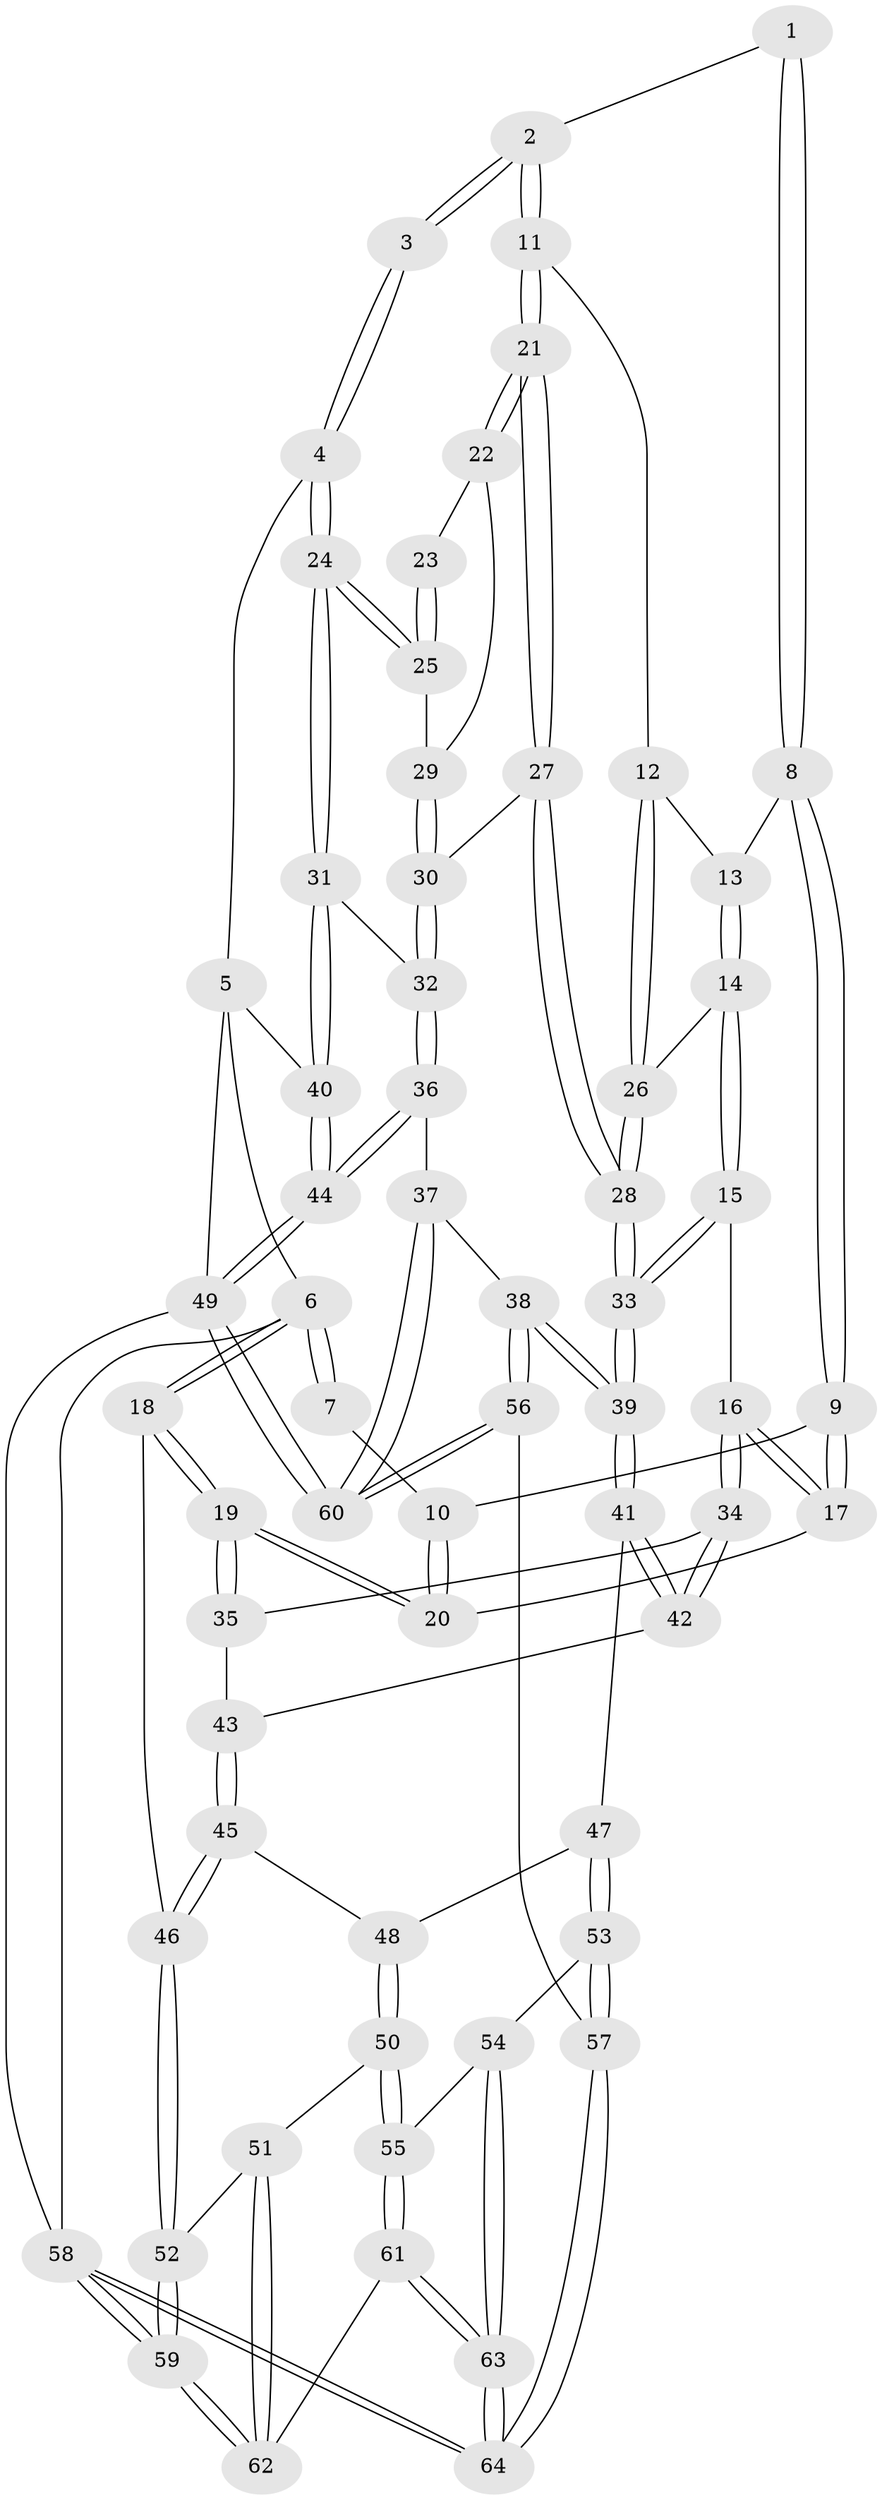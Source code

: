 // coarse degree distribution, {3: 0.2631578947368421, 4: 0.3157894736842105, 5: 0.3157894736842105, 6: 0.10526315789473684}
// Generated by graph-tools (version 1.1) at 2025/24/03/03/25 07:24:36]
// undirected, 64 vertices, 157 edges
graph export_dot {
graph [start="1"]
  node [color=gray90,style=filled];
  1 [pos="+0.41861852035985475+0"];
  2 [pos="+0.6809094767290573+0"];
  3 [pos="+0.9784652059878336+0"];
  4 [pos="+1+0"];
  5 [pos="+1+0"];
  6 [pos="+0+0"];
  7 [pos="+0.16616814386469483+0"];
  8 [pos="+0.3910618866232894+0.14250751809138845"];
  9 [pos="+0.24675575762711352+0.2330823870470326"];
  10 [pos="+0.14646431467063048+0.12564752218688416"];
  11 [pos="+0.5805066406609787+0.24637649060328976"];
  12 [pos="+0.5378817049908656+0.25269016703421904"];
  13 [pos="+0.39416561154534263+0.1508522012032165"];
  14 [pos="+0.39485479839799237+0.33249973377834"];
  15 [pos="+0.3720634230402961+0.35628864203283195"];
  16 [pos="+0.29974270373306117+0.38682816001497305"];
  17 [pos="+0.2638732103973775+0.3423096607406725"];
  18 [pos="+0+0.4055694585044438"];
  19 [pos="+0+0.4039582850837417"];
  20 [pos="+0+0.3049368056605161"];
  21 [pos="+0.6233106294442495+0.31797826123681294"];
  22 [pos="+0.6795331098379916+0.3082210760062289"];
  23 [pos="+0.8663422021051141+0.059844347933312586"];
  24 [pos="+0.8665322258320735+0.4316643034927099"];
  25 [pos="+0.8066453025482389+0.34319340886586125"];
  26 [pos="+0.426154809511168+0.32399540178723724"];
  27 [pos="+0.6080132955835806+0.398634378616169"];
  28 [pos="+0.5984738588219344+0.40658485410884926"];
  29 [pos="+0.7789550746063019+0.34198073493301234"];
  30 [pos="+0.6801904362749077+0.43516347383004583"];
  31 [pos="+0.8698920098048406+0.44757283182821367"];
  32 [pos="+0.7903948761829132+0.540153967452637"];
  33 [pos="+0.5420590032547395+0.48626727248757723"];
  34 [pos="+0.29712830454832906+0.39690170364596855"];
  35 [pos="+0.1604931174878918+0.4914834875255848"];
  36 [pos="+0.7668863394917564+0.6371693223121041"];
  37 [pos="+0.7155987846385439+0.6612953322657181"];
  38 [pos="+0.5821655366174138+0.7061285582505354"];
  39 [pos="+0.5163817861572717+0.6543164947070751"];
  40 [pos="+1+0.49714613645520245"];
  41 [pos="+0.4580123910642701+0.648409819421109"];
  42 [pos="+0.3588689948920114+0.546040745238134"];
  43 [pos="+0.1850140132114323+0.6069906237126383"];
  44 [pos="+1+0.871397201940904"];
  45 [pos="+0.17505259356467384+0.6465554183923363"];
  46 [pos="+0+0.5150208458248438"];
  47 [pos="+0.3661492829057872+0.7027442576390142"];
  48 [pos="+0.18126901958716193+0.6776217181159551"];
  49 [pos="+1+1"];
  50 [pos="+0.15626117159118275+0.7233535298175869"];
  51 [pos="+0.09795879165690738+0.7513288061247206"];
  52 [pos="+0+0.5845605113111585"];
  53 [pos="+0.3224878816976994+0.8015341282780313"];
  54 [pos="+0.26536013796087243+0.8316030895951964"];
  55 [pos="+0.19784649890573597+0.7850403281253517"];
  56 [pos="+0.5756401086915849+1"];
  57 [pos="+0.5237492376943008+1"];
  58 [pos="+0+1"];
  59 [pos="+0+0.9742580195543611"];
  60 [pos="+0.9983302099131875+1"];
  61 [pos="+0.13594748887126018+0.9291309363718468"];
  62 [pos="+0.0593642276557758+0.8729343507401743"];
  63 [pos="+0.21764205810969806+1"];
  64 [pos="+0.25876517850594843+1"];
  1 -- 2;
  1 -- 8;
  1 -- 8;
  2 -- 3;
  2 -- 3;
  2 -- 11;
  2 -- 11;
  3 -- 4;
  3 -- 4;
  4 -- 5;
  4 -- 24;
  4 -- 24;
  5 -- 6;
  5 -- 40;
  5 -- 49;
  6 -- 7;
  6 -- 7;
  6 -- 18;
  6 -- 18;
  6 -- 58;
  7 -- 10;
  8 -- 9;
  8 -- 9;
  8 -- 13;
  9 -- 10;
  9 -- 17;
  9 -- 17;
  10 -- 20;
  10 -- 20;
  11 -- 12;
  11 -- 21;
  11 -- 21;
  12 -- 13;
  12 -- 26;
  12 -- 26;
  13 -- 14;
  13 -- 14;
  14 -- 15;
  14 -- 15;
  14 -- 26;
  15 -- 16;
  15 -- 33;
  15 -- 33;
  16 -- 17;
  16 -- 17;
  16 -- 34;
  16 -- 34;
  17 -- 20;
  18 -- 19;
  18 -- 19;
  18 -- 46;
  19 -- 20;
  19 -- 20;
  19 -- 35;
  19 -- 35;
  21 -- 22;
  21 -- 22;
  21 -- 27;
  21 -- 27;
  22 -- 23;
  22 -- 29;
  23 -- 25;
  23 -- 25;
  24 -- 25;
  24 -- 25;
  24 -- 31;
  24 -- 31;
  25 -- 29;
  26 -- 28;
  26 -- 28;
  27 -- 28;
  27 -- 28;
  27 -- 30;
  28 -- 33;
  28 -- 33;
  29 -- 30;
  29 -- 30;
  30 -- 32;
  30 -- 32;
  31 -- 32;
  31 -- 40;
  31 -- 40;
  32 -- 36;
  32 -- 36;
  33 -- 39;
  33 -- 39;
  34 -- 35;
  34 -- 42;
  34 -- 42;
  35 -- 43;
  36 -- 37;
  36 -- 44;
  36 -- 44;
  37 -- 38;
  37 -- 60;
  37 -- 60;
  38 -- 39;
  38 -- 39;
  38 -- 56;
  38 -- 56;
  39 -- 41;
  39 -- 41;
  40 -- 44;
  40 -- 44;
  41 -- 42;
  41 -- 42;
  41 -- 47;
  42 -- 43;
  43 -- 45;
  43 -- 45;
  44 -- 49;
  44 -- 49;
  45 -- 46;
  45 -- 46;
  45 -- 48;
  46 -- 52;
  46 -- 52;
  47 -- 48;
  47 -- 53;
  47 -- 53;
  48 -- 50;
  48 -- 50;
  49 -- 60;
  49 -- 60;
  49 -- 58;
  50 -- 51;
  50 -- 55;
  50 -- 55;
  51 -- 52;
  51 -- 62;
  51 -- 62;
  52 -- 59;
  52 -- 59;
  53 -- 54;
  53 -- 57;
  53 -- 57;
  54 -- 55;
  54 -- 63;
  54 -- 63;
  55 -- 61;
  55 -- 61;
  56 -- 57;
  56 -- 60;
  56 -- 60;
  57 -- 64;
  57 -- 64;
  58 -- 59;
  58 -- 59;
  58 -- 64;
  58 -- 64;
  59 -- 62;
  59 -- 62;
  61 -- 62;
  61 -- 63;
  61 -- 63;
  63 -- 64;
  63 -- 64;
}
